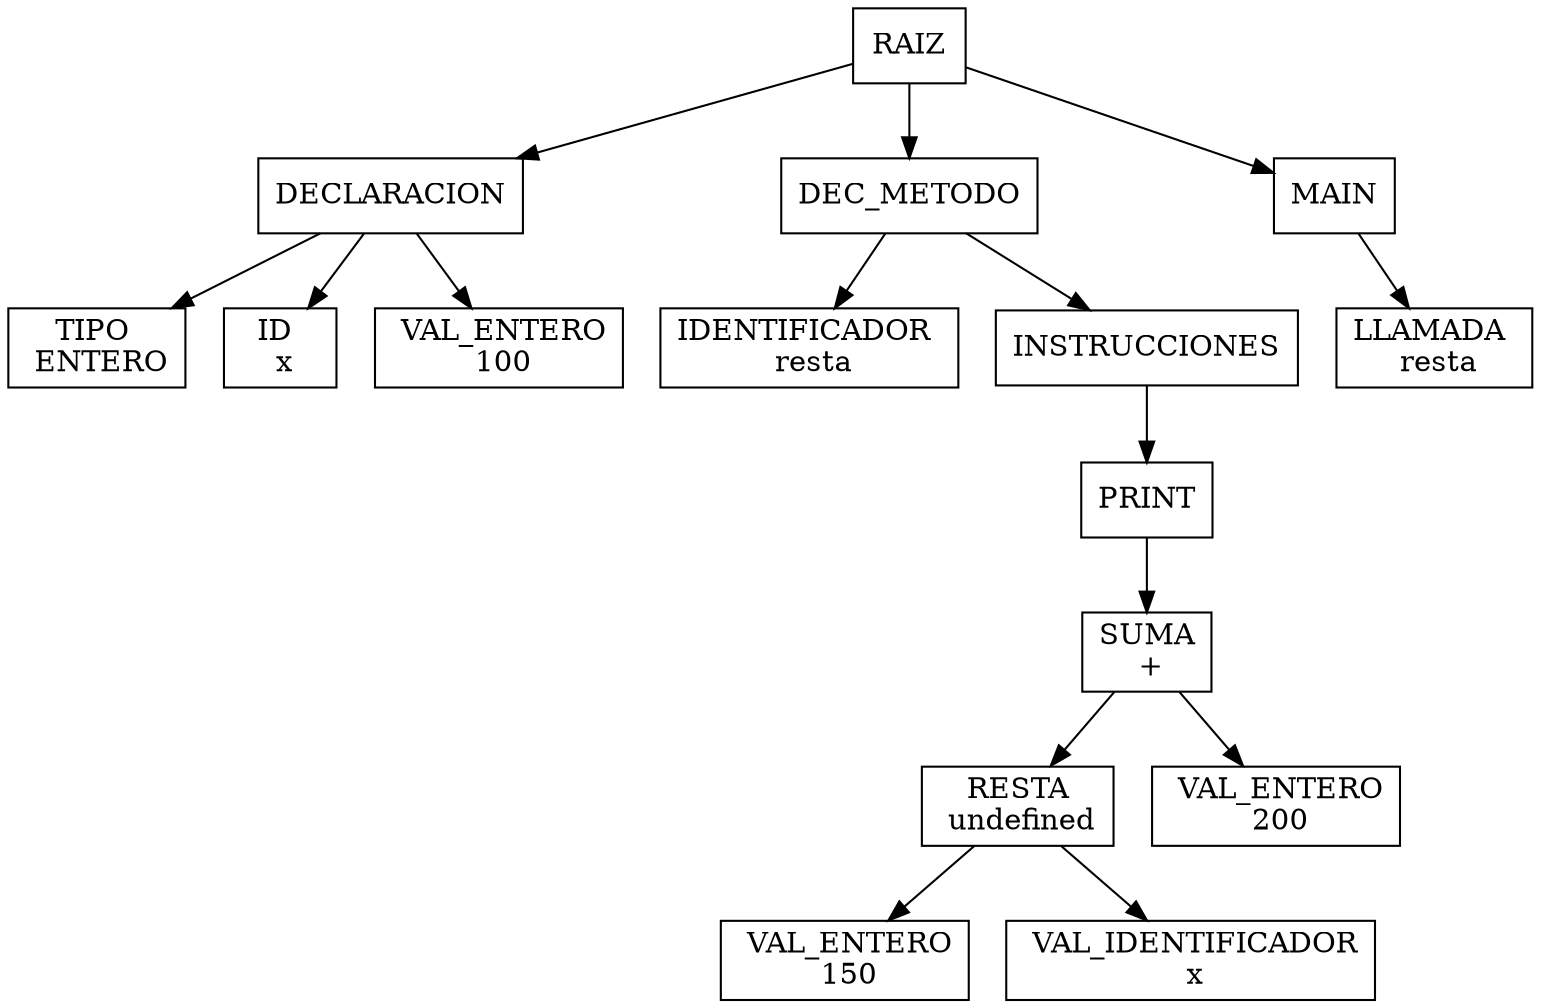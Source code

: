 digraph G {
node [shape = "box"]
Nodo0[label = "RAIZ"];
Nodo1[label = "DECLARACION"];
Nodo0->Nodo1;
Nodo2[label = "TIPO 
 ENTERO"];
Nodo1->Nodo2;
Nodo3[label = "ID 
 x"];
Nodo1->Nodo3;
Nodo4[label = " VAL_ENTERO
 100"];
Nodo1->Nodo4;
Nodo5[label = "DEC_METODO"];
Nodo0->Nodo5;
Nodo6[label = "IDENTIFICADOR 
 resta"];
Nodo5->Nodo6;
Nodo7[label = "INSTRUCCIONES"];
Nodo5->Nodo7;
Nodo8[label = "PRINT"];
Nodo7->Nodo8;
Nodo9[label = "SUMA
 +"];
Nodo8->Nodo9;
Nodo10[label = "RESTA
 undefined"];
Nodo9->Nodo10;
Nodo11[label = " VAL_ENTERO
 150"];
Nodo10->Nodo11;
Nodo12[label = " VAL_IDENTIFICADOR
 x"];
Nodo10->Nodo12;
Nodo13[label = " VAL_ENTERO
 200"];
Nodo9->Nodo13;
Nodo14[label = "MAIN"];
Nodo0->Nodo14;
Nodo15[label = "LLAMADA 
 resta"];
Nodo14->Nodo15;
}
